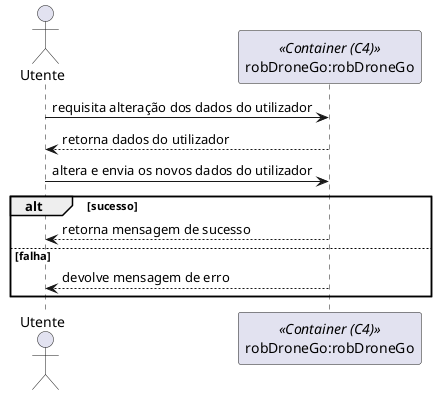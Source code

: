 @startuml

actor "Utente" as Actor
participant "robDroneGo:robDroneGo" as Container <<Container (C4)>>

Actor -> Container: requisita alteração dos dados do utilizador
Container --> Actor: retorna dados do utilizador
Actor -> Container: altera e envia os novos dados do utilizador

alt sucesso
    Container --> Actor: retorna mensagem de sucesso
else falha
    Container --> Actor: devolve mensagem de erro
end


@enduml
